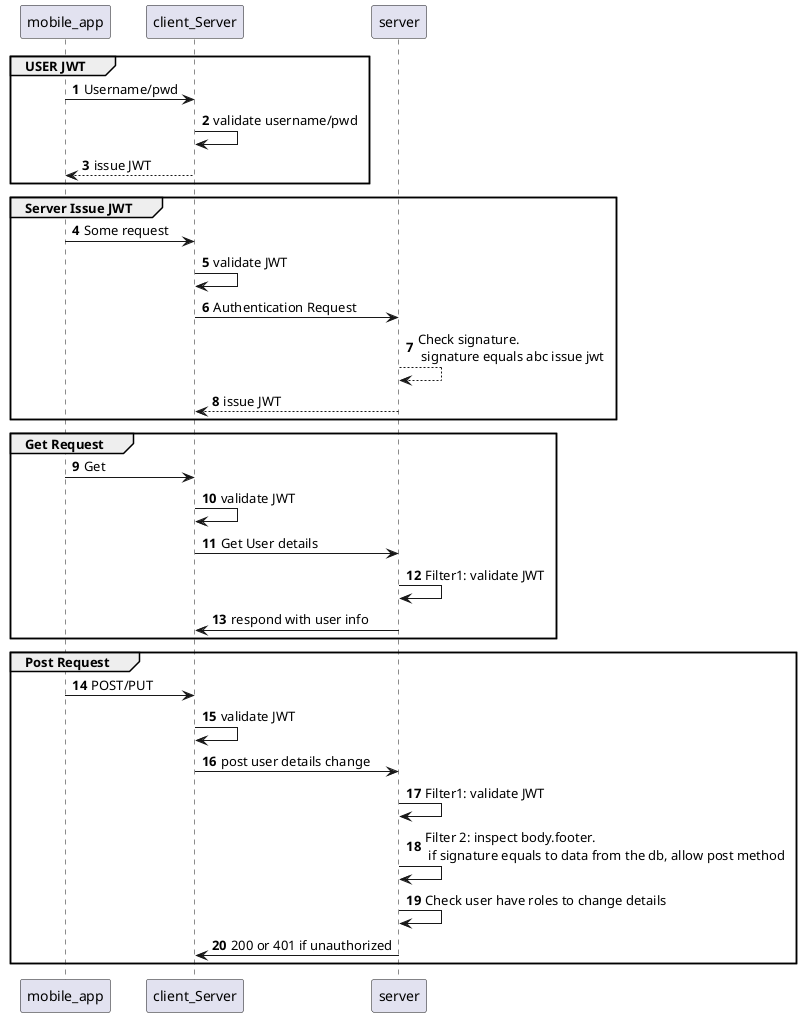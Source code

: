 @startuml
'https://plantuml.com/sequence-diagram
participant mobile_app as mobile_app
participant client_Server as client_app
participant server as server
autonumber

Group USER JWT
mobile_app ->  client_app: Username/pwd
client_app -> client_app: validate username/pwd
client_app --> mobile_app: issue JWT
end

Group Server Issue JWT
mobile_app ->  client_app: Some request
client_app -> client_app: validate JWT
client_app -> server: Authentication Request
server --> server: Check signature.\n signature equals abc issue jwt
server --> client_app: issue JWT
end


group Get Request
mobile_app ->  client_app: Get
client_app -> client_app: validate JWT
client_app -> server: Get User details
server -> server: Filter1: validate JWT
server -> client_app: respond with user info
end

group Post Request
mobile_app ->  client_app: POST/PUT
client_app -> client_app: validate JWT
client_app -> server: post user details change
server -> server: Filter1: validate JWT
server -> server: Filter 2: inspect body.footer. \n if signature equals to data from the db, allow post method
server -> server: Check user have roles to change details
server -> client_app: 200 or 401 if unauthorized
end
@enduml